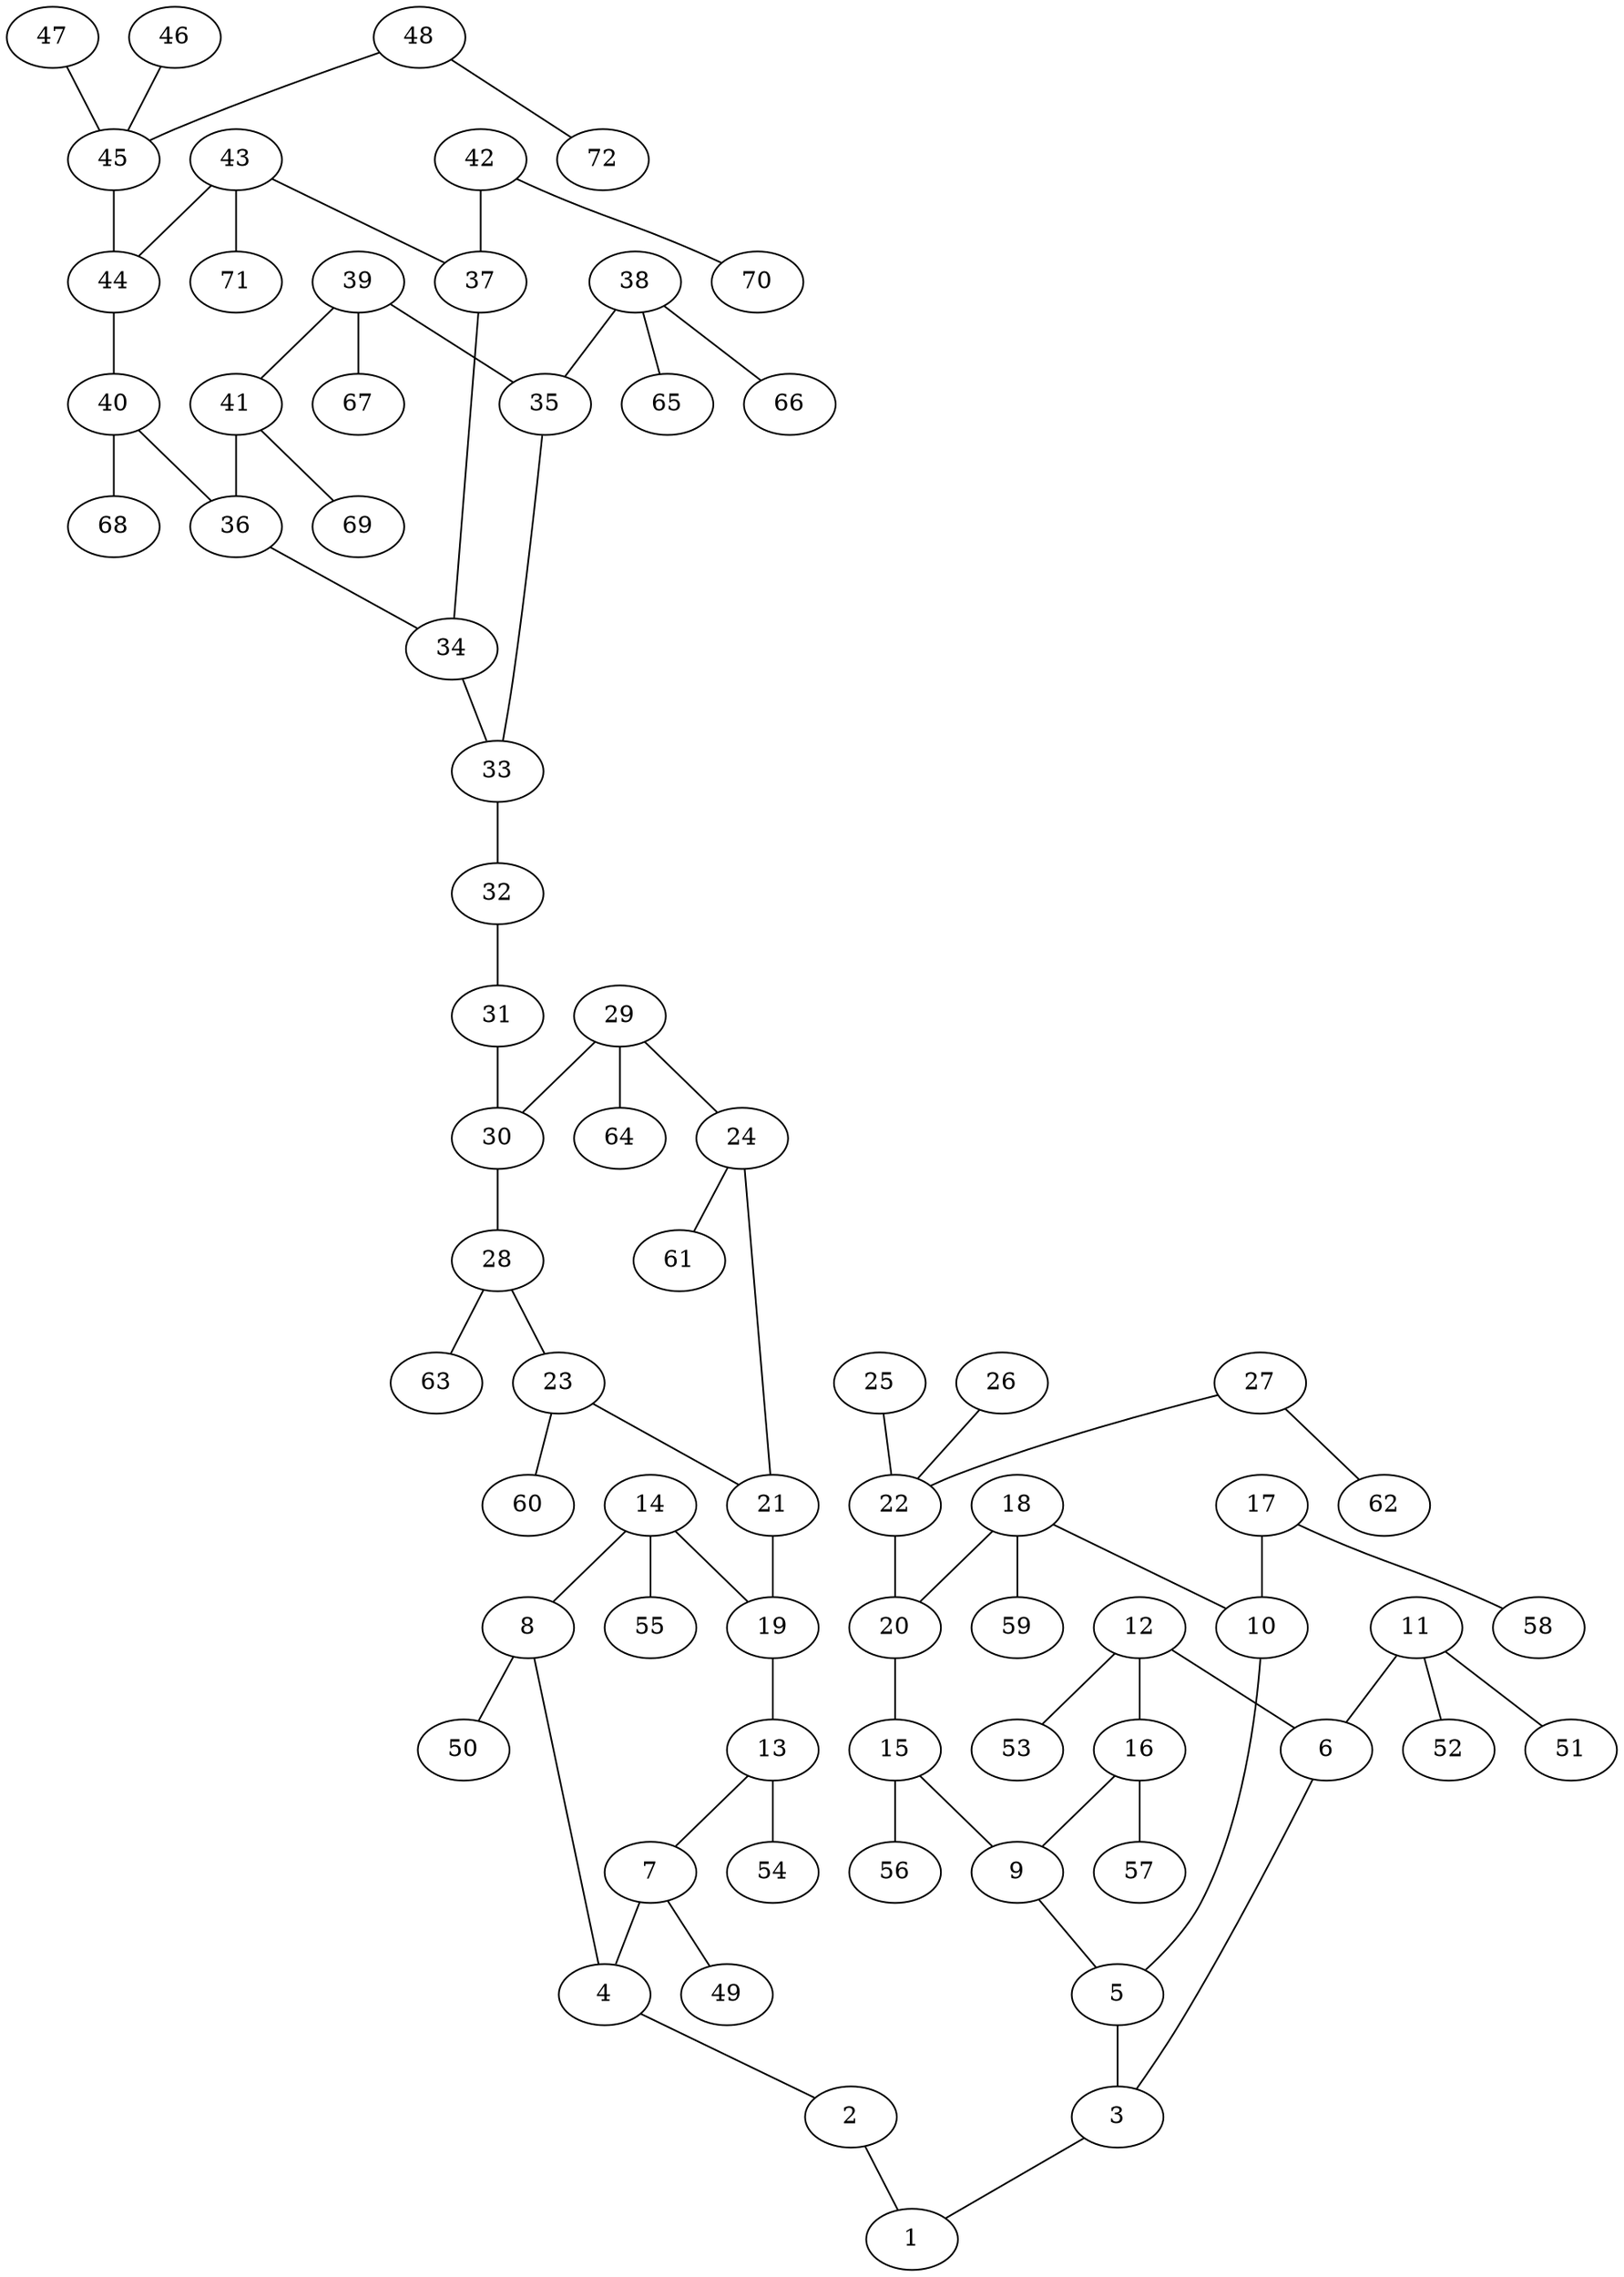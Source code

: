 graph molecule_4001 {
	1	 [chem=N];
	2	 [chem=N];
	2 -- 1	 [valence=2];
	3	 [chem=C];
	3 -- 1	 [valence=1];
	4	 [chem=C];
	4 -- 2	 [valence=1];
	5	 [chem=C];
	5 -- 3	 [valence=2];
	6	 [chem=C];
	6 -- 3	 [valence=1];
	7	 [chem=C];
	7 -- 4	 [valence=2];
	49	 [chem=H];
	7 -- 49	 [valence=1];
	8	 [chem=C];
	8 -- 4	 [valence=1];
	50	 [chem=H];
	8 -- 50	 [valence=1];
	9	 [chem=C];
	9 -- 5	 [valence=1];
	10	 [chem=C];
	10 -- 5	 [valence=1];
	11	 [chem=N];
	11 -- 6	 [valence=1];
	51	 [chem=H];
	11 -- 51	 [valence=1];
	52	 [chem=H];
	11 -- 52	 [valence=1];
	12	 [chem=C];
	12 -- 6	 [valence=2];
	16	 [chem=C];
	12 -- 16	 [valence=1];
	53	 [chem=H];
	12 -- 53	 [valence=1];
	13	 [chem=C];
	13 -- 7	 [valence=1];
	54	 [chem=H];
	13 -- 54	 [valence=1];
	14	 [chem=C];
	14 -- 8	 [valence=2];
	19	 [chem=C];
	14 -- 19	 [valence=1];
	55	 [chem=H];
	14 -- 55	 [valence=1];
	15	 [chem=C];
	15 -- 9	 [valence=1];
	56	 [chem=H];
	15 -- 56	 [valence=1];
	16 -- 9	 [valence=2];
	57	 [chem=H];
	16 -- 57	 [valence=1];
	17	 [chem=O];
	17 -- 10	 [valence=1];
	58	 [chem=H];
	17 -- 58	 [valence=1];
	18	 [chem=C];
	18 -- 10	 [valence=2];
	20	 [chem=C];
	18 -- 20	 [valence=1];
	59	 [chem=H];
	18 -- 59	 [valence=1];
	19 -- 13	 [valence=2];
	20 -- 15	 [valence=2];
	21	 [chem=C];
	21 -- 19	 [valence=1];
	22	 [chem=S];
	22 -- 20	 [valence=1];
	23	 [chem=C];
	23 -- 21	 [valence=2];
	60	 [chem=H];
	23 -- 60	 [valence=1];
	24	 [chem=C];
	24 -- 21	 [valence=1];
	61	 [chem=H];
	24 -- 61	 [valence=1];
	25	 [chem=O];
	25 -- 22	 [valence=2];
	26	 [chem=O];
	26 -- 22	 [valence=2];
	27	 [chem=O];
	27 -- 22	 [valence=1];
	62	 [chem=H];
	27 -- 62	 [valence=1];
	28	 [chem=C];
	28 -- 23	 [valence=1];
	63	 [chem=H];
	28 -- 63	 [valence=1];
	29	 [chem=C];
	29 -- 24	 [valence=2];
	30	 [chem=C];
	29 -- 30	 [valence=1];
	64	 [chem=H];
	29 -- 64	 [valence=1];
	30 -- 28	 [valence=2];
	31	 [chem=N];
	31 -- 30	 [valence=1];
	32	 [chem=N];
	32 -- 31	 [valence=2];
	33	 [chem=C];
	33 -- 32	 [valence=1];
	34	 [chem=C];
	34 -- 33	 [valence=2];
	35	 [chem=C];
	35 -- 33	 [valence=1];
	36	 [chem=C];
	36 -- 34	 [valence=1];
	37	 [chem=C];
	37 -- 34	 [valence=1];
	38	 [chem=N];
	38 -- 35	 [valence=1];
	65	 [chem=H];
	38 -- 65	 [valence=1];
	66	 [chem=H];
	38 -- 66	 [valence=1];
	39	 [chem=C];
	39 -- 35	 [valence=2];
	41	 [chem=C];
	39 -- 41	 [valence=1];
	67	 [chem=H];
	39 -- 67	 [valence=1];
	40	 [chem=C];
	40 -- 36	 [valence=1];
	68	 [chem=H];
	40 -- 68	 [valence=1];
	41 -- 36	 [valence=2];
	69	 [chem=H];
	41 -- 69	 [valence=1];
	42	 [chem=O];
	42 -- 37	 [valence=1];
	70	 [chem=H];
	42 -- 70	 [valence=1];
	43	 [chem=C];
	43 -- 37	 [valence=2];
	44	 [chem=C];
	43 -- 44	 [valence=1];
	71	 [chem=H];
	43 -- 71	 [valence=1];
	44 -- 40	 [valence=2];
	45	 [chem=S];
	45 -- 44	 [valence=1];
	46	 [chem=O];
	46 -- 45	 [valence=2];
	47	 [chem=O];
	47 -- 45	 [valence=2];
	48	 [chem=O];
	48 -- 45	 [valence=1];
	72	 [chem=H];
	48 -- 72	 [valence=1];
}
